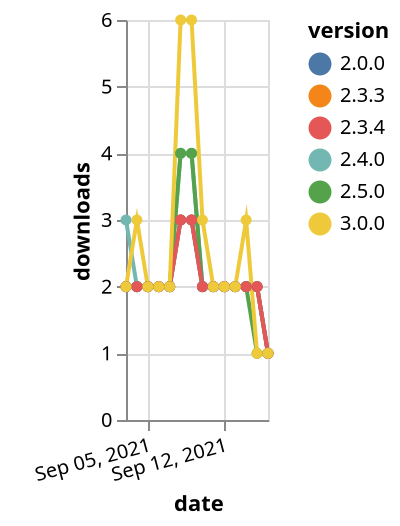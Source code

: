 {"$schema": "https://vega.github.io/schema/vega-lite/v5.json", "description": "A simple bar chart with embedded data.", "data": {"values": [{"date": "2021-09-03", "total": 3084, "delta": 3, "version": "2.4.0"}, {"date": "2021-09-04", "total": 3086, "delta": 2, "version": "2.4.0"}, {"date": "2021-09-05", "total": 3088, "delta": 2, "version": "2.4.0"}, {"date": "2021-09-06", "total": 3090, "delta": 2, "version": "2.4.0"}, {"date": "2021-09-07", "total": 3092, "delta": 2, "version": "2.4.0"}, {"date": "2021-09-08", "total": 3096, "delta": 4, "version": "2.4.0"}, {"date": "2021-09-09", "total": 3100, "delta": 4, "version": "2.4.0"}, {"date": "2021-09-10", "total": 3102, "delta": 2, "version": "2.4.0"}, {"date": "2021-09-11", "total": 3104, "delta": 2, "version": "2.4.0"}, {"date": "2021-09-12", "total": 3106, "delta": 2, "version": "2.4.0"}, {"date": "2021-09-13", "total": 3108, "delta": 2, "version": "2.4.0"}, {"date": "2021-09-14", "total": 3110, "delta": 2, "version": "2.4.0"}, {"date": "2021-09-15", "total": 3112, "delta": 2, "version": "2.4.0"}, {"date": "2021-09-16", "total": 3113, "delta": 1, "version": "2.4.0"}, {"date": "2021-09-03", "total": 2572, "delta": 2, "version": "2.3.3"}, {"date": "2021-09-04", "total": 2574, "delta": 2, "version": "2.3.3"}, {"date": "2021-09-05", "total": 2576, "delta": 2, "version": "2.3.3"}, {"date": "2021-09-06", "total": 2578, "delta": 2, "version": "2.3.3"}, {"date": "2021-09-07", "total": 2580, "delta": 2, "version": "2.3.3"}, {"date": "2021-09-08", "total": 2583, "delta": 3, "version": "2.3.3"}, {"date": "2021-09-09", "total": 2586, "delta": 3, "version": "2.3.3"}, {"date": "2021-09-10", "total": 2588, "delta": 2, "version": "2.3.3"}, {"date": "2021-09-11", "total": 2590, "delta": 2, "version": "2.3.3"}, {"date": "2021-09-12", "total": 2592, "delta": 2, "version": "2.3.3"}, {"date": "2021-09-13", "total": 2594, "delta": 2, "version": "2.3.3"}, {"date": "2021-09-14", "total": 2596, "delta": 2, "version": "2.3.3"}, {"date": "2021-09-15", "total": 2598, "delta": 2, "version": "2.3.3"}, {"date": "2021-09-16", "total": 2599, "delta": 1, "version": "2.3.3"}, {"date": "2021-09-03", "total": 3253, "delta": 2, "version": "2.5.0"}, {"date": "2021-09-04", "total": 3255, "delta": 2, "version": "2.5.0"}, {"date": "2021-09-05", "total": 3257, "delta": 2, "version": "2.5.0"}, {"date": "2021-09-06", "total": 3259, "delta": 2, "version": "2.5.0"}, {"date": "2021-09-07", "total": 3261, "delta": 2, "version": "2.5.0"}, {"date": "2021-09-08", "total": 3265, "delta": 4, "version": "2.5.0"}, {"date": "2021-09-09", "total": 3269, "delta": 4, "version": "2.5.0"}, {"date": "2021-09-10", "total": 3271, "delta": 2, "version": "2.5.0"}, {"date": "2021-09-11", "total": 3273, "delta": 2, "version": "2.5.0"}, {"date": "2021-09-12", "total": 3275, "delta": 2, "version": "2.5.0"}, {"date": "2021-09-13", "total": 3277, "delta": 2, "version": "2.5.0"}, {"date": "2021-09-14", "total": 3279, "delta": 2, "version": "2.5.0"}, {"date": "2021-09-15", "total": 3280, "delta": 1, "version": "2.5.0"}, {"date": "2021-09-16", "total": 3281, "delta": 1, "version": "2.5.0"}, {"date": "2021-09-03", "total": 2522, "delta": 2, "version": "2.0.0"}, {"date": "2021-09-04", "total": 2524, "delta": 2, "version": "2.0.0"}, {"date": "2021-09-05", "total": 2526, "delta": 2, "version": "2.0.0"}, {"date": "2021-09-06", "total": 2528, "delta": 2, "version": "2.0.0"}, {"date": "2021-09-07", "total": 2530, "delta": 2, "version": "2.0.0"}, {"date": "2021-09-08", "total": 2533, "delta": 3, "version": "2.0.0"}, {"date": "2021-09-09", "total": 2536, "delta": 3, "version": "2.0.0"}, {"date": "2021-09-10", "total": 2538, "delta": 2, "version": "2.0.0"}, {"date": "2021-09-11", "total": 2540, "delta": 2, "version": "2.0.0"}, {"date": "2021-09-12", "total": 2542, "delta": 2, "version": "2.0.0"}, {"date": "2021-09-13", "total": 2544, "delta": 2, "version": "2.0.0"}, {"date": "2021-09-14", "total": 2546, "delta": 2, "version": "2.0.0"}, {"date": "2021-09-15", "total": 2548, "delta": 2, "version": "2.0.0"}, {"date": "2021-09-16", "total": 2549, "delta": 1, "version": "2.0.0"}, {"date": "2021-09-03", "total": 3006, "delta": 2, "version": "2.3.4"}, {"date": "2021-09-04", "total": 3008, "delta": 2, "version": "2.3.4"}, {"date": "2021-09-05", "total": 3010, "delta": 2, "version": "2.3.4"}, {"date": "2021-09-06", "total": 3012, "delta": 2, "version": "2.3.4"}, {"date": "2021-09-07", "total": 3014, "delta": 2, "version": "2.3.4"}, {"date": "2021-09-08", "total": 3017, "delta": 3, "version": "2.3.4"}, {"date": "2021-09-09", "total": 3020, "delta": 3, "version": "2.3.4"}, {"date": "2021-09-10", "total": 3022, "delta": 2, "version": "2.3.4"}, {"date": "2021-09-11", "total": 3024, "delta": 2, "version": "2.3.4"}, {"date": "2021-09-12", "total": 3026, "delta": 2, "version": "2.3.4"}, {"date": "2021-09-13", "total": 3028, "delta": 2, "version": "2.3.4"}, {"date": "2021-09-14", "total": 3030, "delta": 2, "version": "2.3.4"}, {"date": "2021-09-15", "total": 3032, "delta": 2, "version": "2.3.4"}, {"date": "2021-09-16", "total": 3033, "delta": 1, "version": "2.3.4"}, {"date": "2021-09-03", "total": 3173, "delta": 2, "version": "3.0.0"}, {"date": "2021-09-04", "total": 3176, "delta": 3, "version": "3.0.0"}, {"date": "2021-09-05", "total": 3178, "delta": 2, "version": "3.0.0"}, {"date": "2021-09-06", "total": 3180, "delta": 2, "version": "3.0.0"}, {"date": "2021-09-07", "total": 3182, "delta": 2, "version": "3.0.0"}, {"date": "2021-09-08", "total": 3188, "delta": 6, "version": "3.0.0"}, {"date": "2021-09-09", "total": 3194, "delta": 6, "version": "3.0.0"}, {"date": "2021-09-10", "total": 3197, "delta": 3, "version": "3.0.0"}, {"date": "2021-09-11", "total": 3199, "delta": 2, "version": "3.0.0"}, {"date": "2021-09-12", "total": 3201, "delta": 2, "version": "3.0.0"}, {"date": "2021-09-13", "total": 3203, "delta": 2, "version": "3.0.0"}, {"date": "2021-09-14", "total": 3206, "delta": 3, "version": "3.0.0"}, {"date": "2021-09-15", "total": 3207, "delta": 1, "version": "3.0.0"}, {"date": "2021-09-16", "total": 3208, "delta": 1, "version": "3.0.0"}]}, "width": "container", "mark": {"type": "line", "point": {"filled": true}}, "encoding": {"x": {"field": "date", "type": "temporal", "timeUnit": "yearmonthdate", "title": "date", "axis": {"labelAngle": -15}}, "y": {"field": "delta", "type": "quantitative", "title": "downloads"}, "color": {"field": "version", "type": "nominal"}, "tooltip": {"field": "delta"}}}
